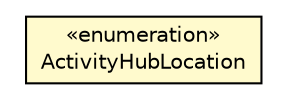 #!/usr/local/bin/dot
#
# Class diagram 
# Generated by UMLGraph version R5_6-24-gf6e263 (http://www.umlgraph.org/)
#

digraph G {
	edge [fontname="Helvetica",fontsize=10,labelfontname="Helvetica",labelfontsize=10];
	node [fontname="Helvetica",fontsize=10,shape=plaintext];
	nodesep=0.25;
	ranksep=0.5;
	// org.universAAL.lddi.lib.activityhub.location.ActivityHubLocationUtil.ActivityHubLocation
	c1904892 [label=<<table title="org.universAAL.lddi.lib.activityhub.location.ActivityHubLocationUtil.ActivityHubLocation" border="0" cellborder="1" cellspacing="0" cellpadding="2" port="p" bgcolor="lemonChiffon" href="./ActivityHubLocationUtil.ActivityHubLocation.html">
		<tr><td><table border="0" cellspacing="0" cellpadding="1">
<tr><td align="center" balign="center"> &#171;enumeration&#187; </td></tr>
<tr><td align="center" balign="center"> ActivityHubLocation </td></tr>
		</table></td></tr>
		</table>>, URL="./ActivityHubLocationUtil.ActivityHubLocation.html", fontname="Helvetica", fontcolor="black", fontsize=10.0];
}

